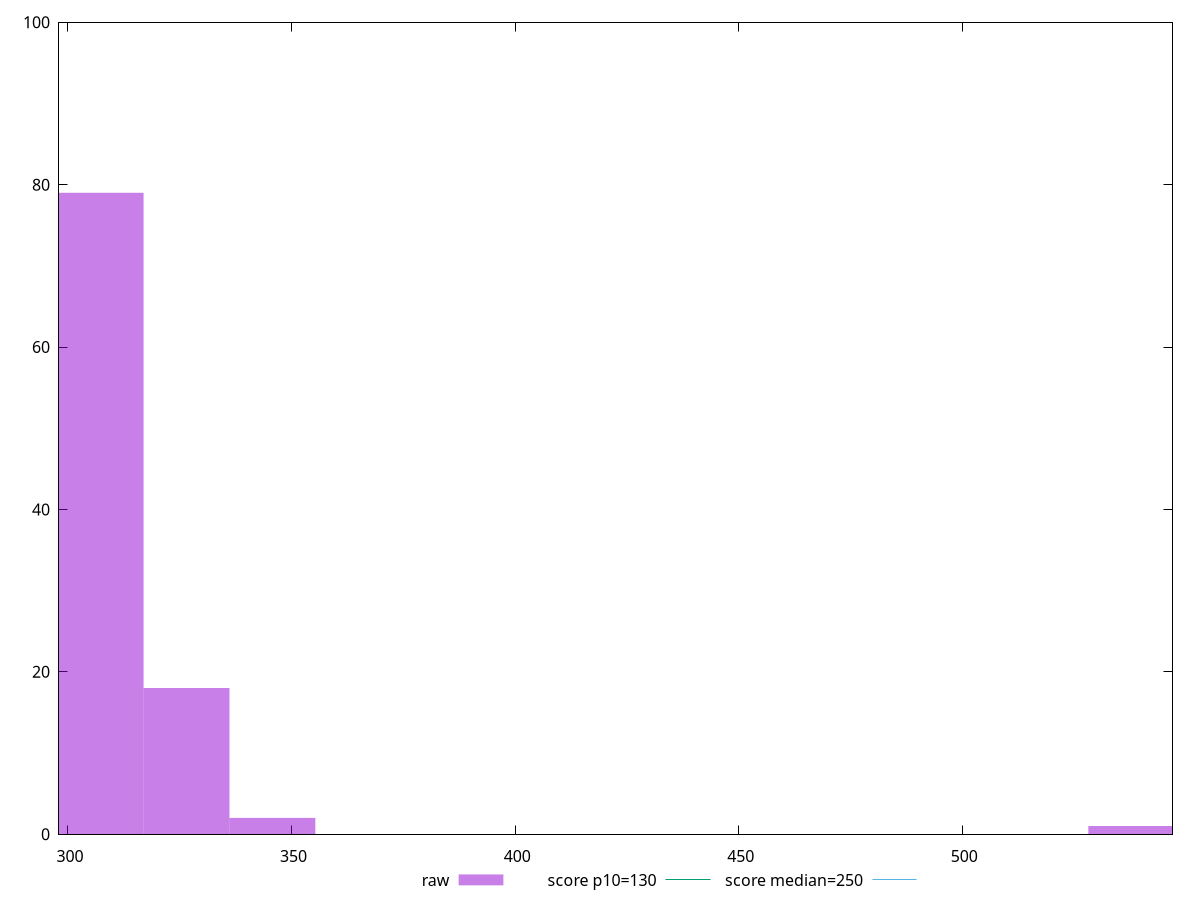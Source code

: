 reset

$raw <<EOF
537.7842649308368 1
307.30529424619243 79
326.5118751365795 18
345.71845602696646 2
EOF

set key outside below
set boxwidth 19.206580890387027
set xrange [298:546.9999999999982]
set yrange [0:100]
set trange [0:100]
set style fill transparent solid 0.5 noborder

set parametric
set terminal svg size 640, 490 enhanced background rgb 'white'
set output "report_00018_2021-02-10T15-25-16.877Z/max-potential-fid/samples/pages+cached/raw/histogram.svg"

plot $raw title "raw" with boxes, \
     130,t title "score p10=130", \
     250,t title "score median=250"

reset
